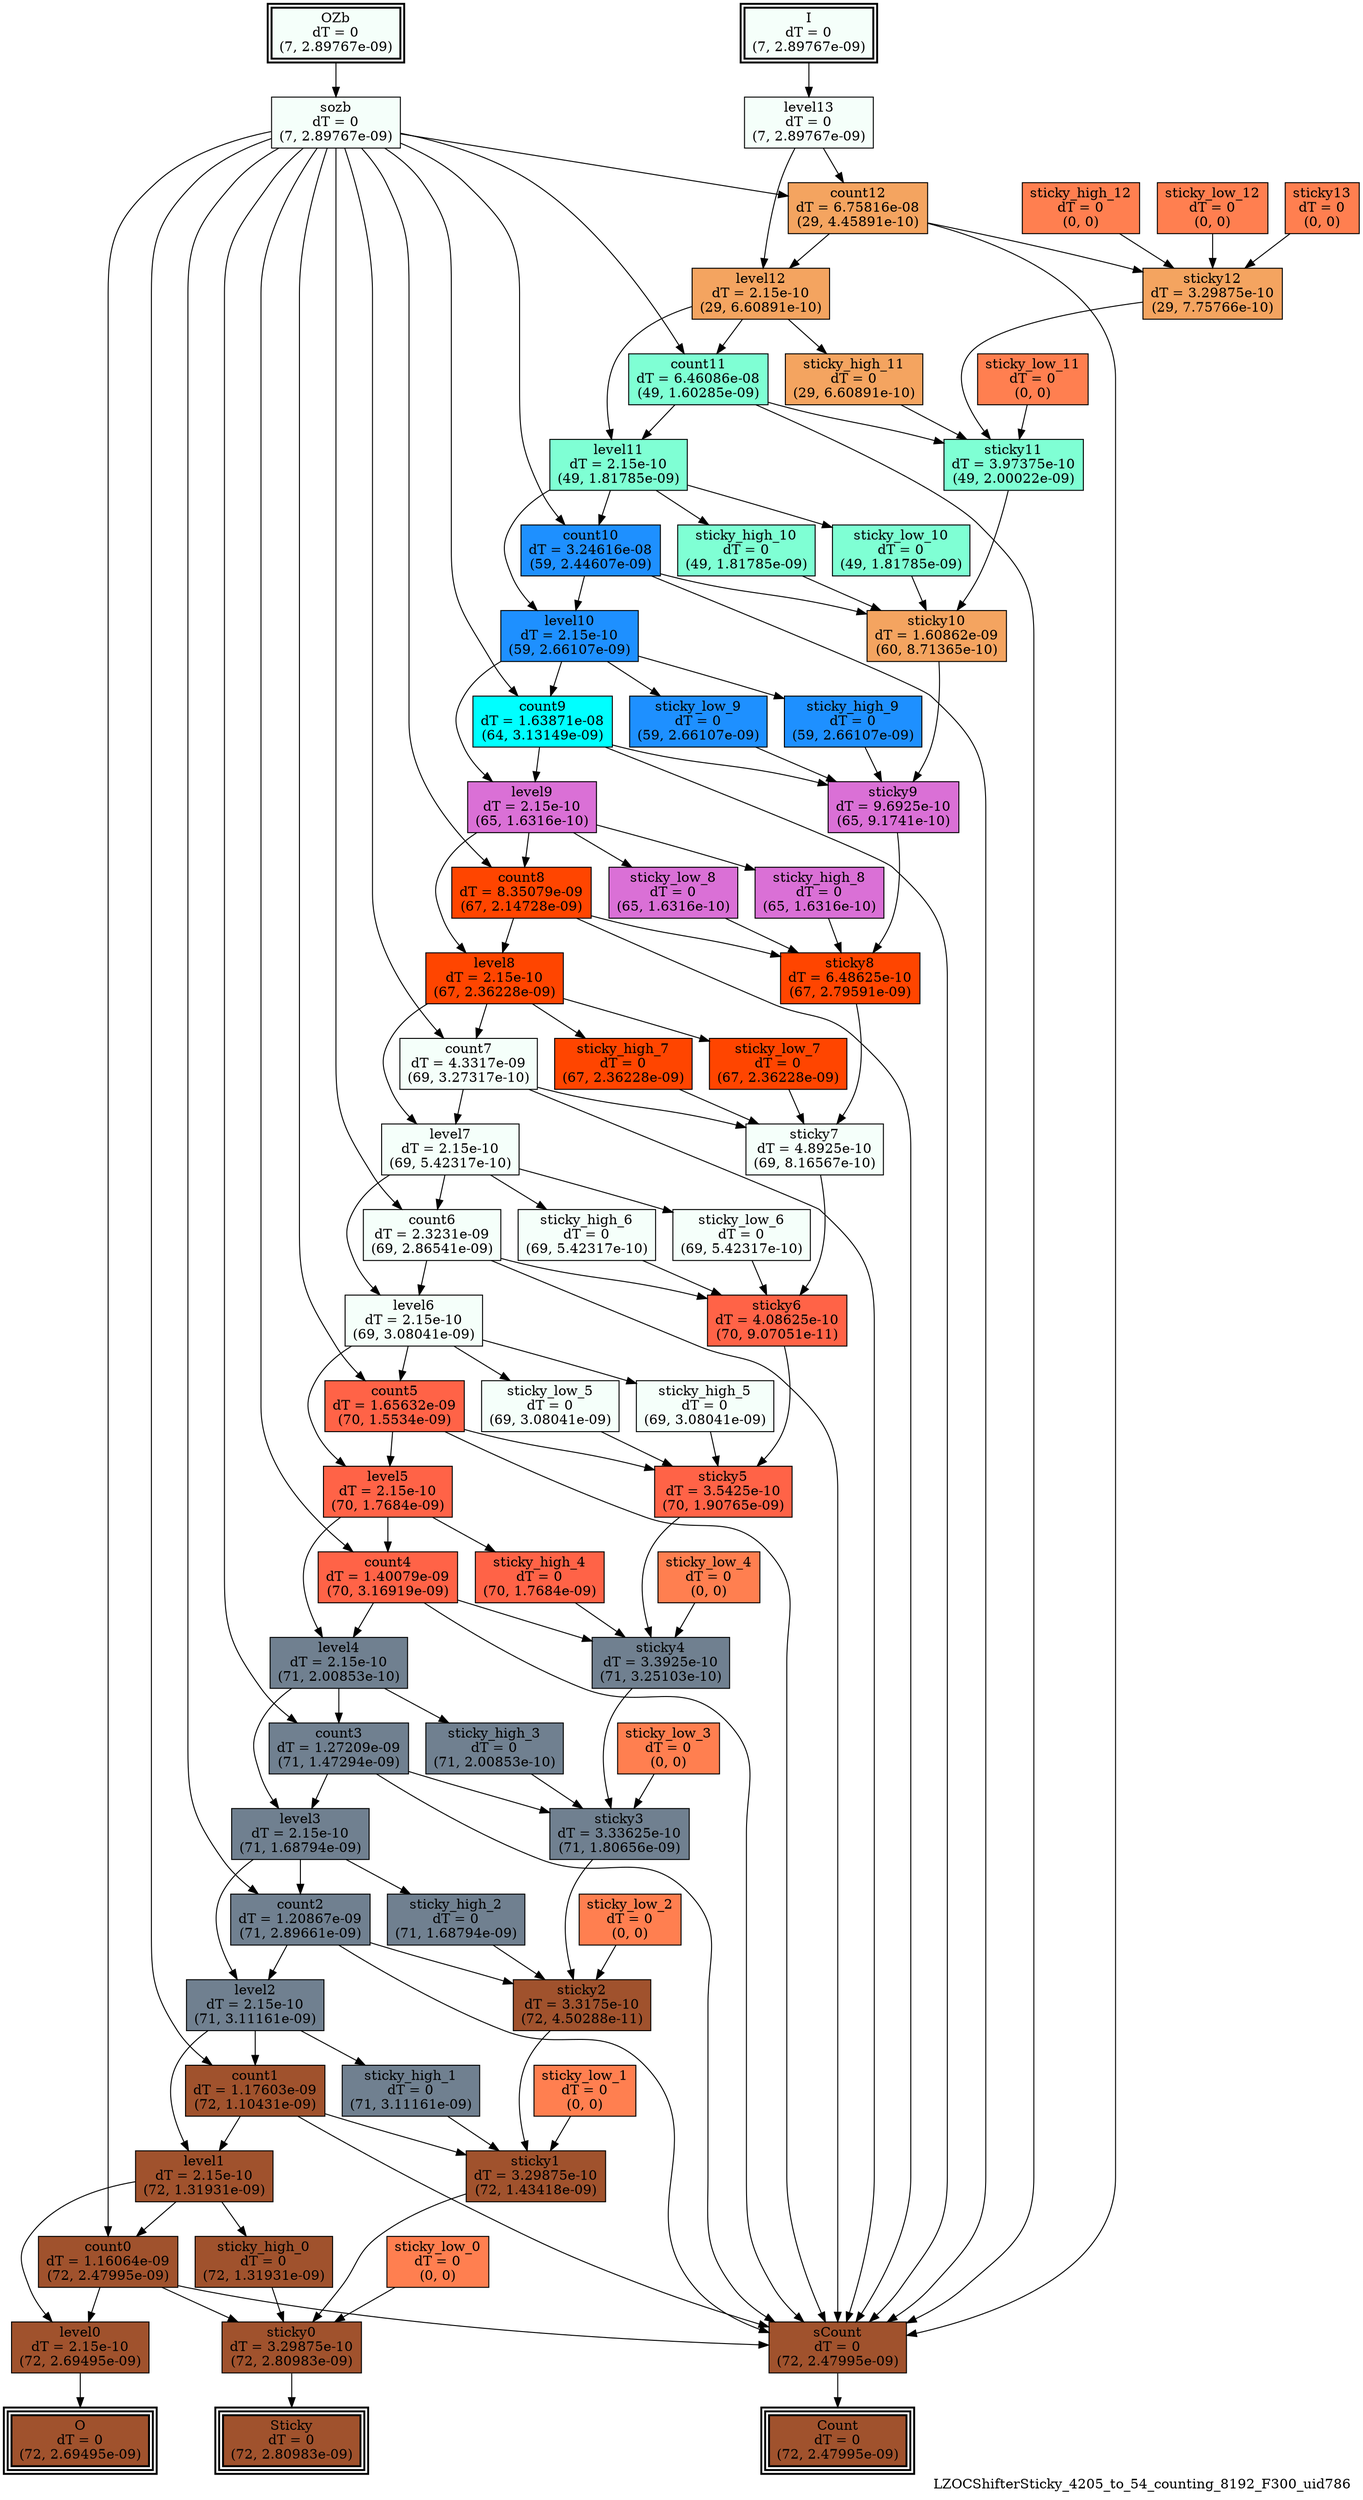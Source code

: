 digraph LZOCShifterSticky_4205_to_54_counting_8192_F300_uid786
{
	//graph drawing options
	label=LZOCShifterSticky_4205_to_54_counting_8192_F300_uid786;
	labelloc=bottom;
	labeljust=right;
	ratio=auto;
	nodesep=0.25;
	ranksep=0.5;

	//input/output signals of operator LZOCShifterSticky_4205_to_54_counting_8192_F300_uid786
	I__LZOCShifterSticky_4205_to_54_counting_8192_F300_uid786 [ label="I\ndT = 0\n(7, 2.89767e-09)", shape=box, color=black, style="bold, filled", fillcolor=mintcream, peripheries=2 ];
	OZb__LZOCShifterSticky_4205_to_54_counting_8192_F300_uid786 [ label="OZb\ndT = 0\n(7, 2.89767e-09)", shape=box, color=black, style="bold, filled", fillcolor=mintcream, peripheries=2 ];
	Count__LZOCShifterSticky_4205_to_54_counting_8192_F300_uid786 [ label="Count\ndT = 0\n(72, 2.47995e-09)", shape=box, color=black, style="bold, filled", fillcolor=sienna, peripheries=3 ];
	O__LZOCShifterSticky_4205_to_54_counting_8192_F300_uid786 [ label="O\ndT = 0\n(72, 2.69495e-09)", shape=box, color=black, style="bold, filled", fillcolor=sienna, peripheries=3 ];
	Sticky__LZOCShifterSticky_4205_to_54_counting_8192_F300_uid786 [ label="Sticky\ndT = 0\n(72, 2.80983e-09)", shape=box, color=black, style="bold, filled", fillcolor=sienna, peripheries=3 ];
	{rank=same I__LZOCShifterSticky_4205_to_54_counting_8192_F300_uid786, OZb__LZOCShifterSticky_4205_to_54_counting_8192_F300_uid786};
	{rank=same Count__LZOCShifterSticky_4205_to_54_counting_8192_F300_uid786, O__LZOCShifterSticky_4205_to_54_counting_8192_F300_uid786, Sticky__LZOCShifterSticky_4205_to_54_counting_8192_F300_uid786};
	//internal signals of operator LZOCShifterSticky_4205_to_54_counting_8192_F300_uid786
	level13__LZOCShifterSticky_4205_to_54_counting_8192_F300_uid786 [ label="level13\ndT = 0\n(7, 2.89767e-09)", shape=box, color=black, style=filled, fillcolor=mintcream, peripheries=1 ];
	sozb__LZOCShifterSticky_4205_to_54_counting_8192_F300_uid786 [ label="sozb\ndT = 0\n(7, 2.89767e-09)", shape=box, color=black, style=filled, fillcolor=mintcream, peripheries=1 ];
	sticky13__LZOCShifterSticky_4205_to_54_counting_8192_F300_uid786 [ label="sticky13\ndT = 0\n(0, 0)", shape=box, color=black, style=filled, fillcolor=coral, peripheries=1 ];
	count12__LZOCShifterSticky_4205_to_54_counting_8192_F300_uid786 [ label="count12\ndT = 6.75816e-08\n(29, 4.45891e-10)", shape=box, color=black, style=filled, fillcolor=sandybrown, peripheries=1 ];
	level12__LZOCShifterSticky_4205_to_54_counting_8192_F300_uid786 [ label="level12\ndT = 2.15e-10\n(29, 6.60891e-10)", shape=box, color=black, style=filled, fillcolor=sandybrown, peripheries=1 ];
	sticky_high_12__LZOCShifterSticky_4205_to_54_counting_8192_F300_uid786 [ label="sticky_high_12\ndT = 0\n(0, 0)", shape=box, color=black, style=filled, fillcolor=coral, peripheries=1 ];
	sticky_low_12__LZOCShifterSticky_4205_to_54_counting_8192_F300_uid786 [ label="sticky_low_12\ndT = 0\n(0, 0)", shape=box, color=black, style=filled, fillcolor=coral, peripheries=1 ];
	sticky12__LZOCShifterSticky_4205_to_54_counting_8192_F300_uid786 [ label="sticky12\ndT = 3.29875e-10\n(29, 7.75766e-10)", shape=box, color=black, style=filled, fillcolor=sandybrown, peripheries=1 ];
	count11__LZOCShifterSticky_4205_to_54_counting_8192_F300_uid786 [ label="count11\ndT = 6.46086e-08\n(49, 1.60285e-09)", shape=box, color=black, style=filled, fillcolor=aquamarine, peripheries=1 ];
	level11__LZOCShifterSticky_4205_to_54_counting_8192_F300_uid786 [ label="level11\ndT = 2.15e-10\n(49, 1.81785e-09)", shape=box, color=black, style=filled, fillcolor=aquamarine, peripheries=1 ];
	sticky_high_11__LZOCShifterSticky_4205_to_54_counting_8192_F300_uid786 [ label="sticky_high_11\ndT = 0\n(29, 6.60891e-10)", shape=box, color=black, style=filled, fillcolor=sandybrown, peripheries=1 ];
	sticky_low_11__LZOCShifterSticky_4205_to_54_counting_8192_F300_uid786 [ label="sticky_low_11\ndT = 0\n(0, 0)", shape=box, color=black, style=filled, fillcolor=coral, peripheries=1 ];
	sticky11__LZOCShifterSticky_4205_to_54_counting_8192_F300_uid786 [ label="sticky11\ndT = 3.97375e-10\n(49, 2.00022e-09)", shape=box, color=black, style=filled, fillcolor=aquamarine, peripheries=1 ];
	count10__LZOCShifterSticky_4205_to_54_counting_8192_F300_uid786 [ label="count10\ndT = 3.24616e-08\n(59, 2.44607e-09)", shape=box, color=black, style=filled, fillcolor=dodgerblue, peripheries=1 ];
	level10__LZOCShifterSticky_4205_to_54_counting_8192_F300_uid786 [ label="level10\ndT = 2.15e-10\n(59, 2.66107e-09)", shape=box, color=black, style=filled, fillcolor=dodgerblue, peripheries=1 ];
	sticky_high_10__LZOCShifterSticky_4205_to_54_counting_8192_F300_uid786 [ label="sticky_high_10\ndT = 0\n(49, 1.81785e-09)", shape=box, color=black, style=filled, fillcolor=aquamarine, peripheries=1 ];
	sticky_low_10__LZOCShifterSticky_4205_to_54_counting_8192_F300_uid786 [ label="sticky_low_10\ndT = 0\n(49, 1.81785e-09)", shape=box, color=black, style=filled, fillcolor=aquamarine, peripheries=1 ];
	sticky10__LZOCShifterSticky_4205_to_54_counting_8192_F300_uid786 [ label="sticky10\ndT = 1.60862e-09\n(60, 8.71365e-10)", shape=box, color=black, style=filled, fillcolor=sandybrown, peripheries=1 ];
	count9__LZOCShifterSticky_4205_to_54_counting_8192_F300_uid786 [ label="count9\ndT = 1.63871e-08\n(64, 3.13149e-09)", shape=box, color=black, style=filled, fillcolor=cyan, peripheries=1 ];
	level9__LZOCShifterSticky_4205_to_54_counting_8192_F300_uid786 [ label="level9\ndT = 2.15e-10\n(65, 1.6316e-10)", shape=box, color=black, style=filled, fillcolor=orchid, peripheries=1 ];
	sticky_high_9__LZOCShifterSticky_4205_to_54_counting_8192_F300_uid786 [ label="sticky_high_9\ndT = 0\n(59, 2.66107e-09)", shape=box, color=black, style=filled, fillcolor=dodgerblue, peripheries=1 ];
	sticky_low_9__LZOCShifterSticky_4205_to_54_counting_8192_F300_uid786 [ label="sticky_low_9\ndT = 0\n(59, 2.66107e-09)", shape=box, color=black, style=filled, fillcolor=dodgerblue, peripheries=1 ];
	sticky9__LZOCShifterSticky_4205_to_54_counting_8192_F300_uid786 [ label="sticky9\ndT = 9.6925e-10\n(65, 9.1741e-10)", shape=box, color=black, style=filled, fillcolor=orchid, peripheries=1 ];
	count8__LZOCShifterSticky_4205_to_54_counting_8192_F300_uid786 [ label="count8\ndT = 8.35079e-09\n(67, 2.14728e-09)", shape=box, color=black, style=filled, fillcolor=orangered, peripheries=1 ];
	level8__LZOCShifterSticky_4205_to_54_counting_8192_F300_uid786 [ label="level8\ndT = 2.15e-10\n(67, 2.36228e-09)", shape=box, color=black, style=filled, fillcolor=orangered, peripheries=1 ];
	sticky_high_8__LZOCShifterSticky_4205_to_54_counting_8192_F300_uid786 [ label="sticky_high_8\ndT = 0\n(65, 1.6316e-10)", shape=box, color=black, style=filled, fillcolor=orchid, peripheries=1 ];
	sticky_low_8__LZOCShifterSticky_4205_to_54_counting_8192_F300_uid786 [ label="sticky_low_8\ndT = 0\n(65, 1.6316e-10)", shape=box, color=black, style=filled, fillcolor=orchid, peripheries=1 ];
	sticky8__LZOCShifterSticky_4205_to_54_counting_8192_F300_uid786 [ label="sticky8\ndT = 6.48625e-10\n(67, 2.79591e-09)", shape=box, color=black, style=filled, fillcolor=orangered, peripheries=1 ];
	count7__LZOCShifterSticky_4205_to_54_counting_8192_F300_uid786 [ label="count7\ndT = 4.3317e-09\n(69, 3.27317e-10)", shape=box, color=black, style=filled, fillcolor=mintcream, peripheries=1 ];
	level7__LZOCShifterSticky_4205_to_54_counting_8192_F300_uid786 [ label="level7\ndT = 2.15e-10\n(69, 5.42317e-10)", shape=box, color=black, style=filled, fillcolor=mintcream, peripheries=1 ];
	sticky_high_7__LZOCShifterSticky_4205_to_54_counting_8192_F300_uid786 [ label="sticky_high_7\ndT = 0\n(67, 2.36228e-09)", shape=box, color=black, style=filled, fillcolor=orangered, peripheries=1 ];
	sticky_low_7__LZOCShifterSticky_4205_to_54_counting_8192_F300_uid786 [ label="sticky_low_7\ndT = 0\n(67, 2.36228e-09)", shape=box, color=black, style=filled, fillcolor=orangered, peripheries=1 ];
	sticky7__LZOCShifterSticky_4205_to_54_counting_8192_F300_uid786 [ label="sticky7\ndT = 4.8925e-10\n(69, 8.16567e-10)", shape=box, color=black, style=filled, fillcolor=mintcream, peripheries=1 ];
	count6__LZOCShifterSticky_4205_to_54_counting_8192_F300_uid786 [ label="count6\ndT = 2.3231e-09\n(69, 2.86541e-09)", shape=box, color=black, style=filled, fillcolor=mintcream, peripheries=1 ];
	level6__LZOCShifterSticky_4205_to_54_counting_8192_F300_uid786 [ label="level6\ndT = 2.15e-10\n(69, 3.08041e-09)", shape=box, color=black, style=filled, fillcolor=mintcream, peripheries=1 ];
	sticky_high_6__LZOCShifterSticky_4205_to_54_counting_8192_F300_uid786 [ label="sticky_high_6\ndT = 0\n(69, 5.42317e-10)", shape=box, color=black, style=filled, fillcolor=mintcream, peripheries=1 ];
	sticky_low_6__LZOCShifterSticky_4205_to_54_counting_8192_F300_uid786 [ label="sticky_low_6\ndT = 0\n(69, 5.42317e-10)", shape=box, color=black, style=filled, fillcolor=mintcream, peripheries=1 ];
	sticky6__LZOCShifterSticky_4205_to_54_counting_8192_F300_uid786 [ label="sticky6\ndT = 4.08625e-10\n(70, 9.07051e-11)", shape=box, color=black, style=filled, fillcolor=tomato, peripheries=1 ];
	count5__LZOCShifterSticky_4205_to_54_counting_8192_F300_uid786 [ label="count5\ndT = 1.65632e-09\n(70, 1.5534e-09)", shape=box, color=black, style=filled, fillcolor=tomato, peripheries=1 ];
	level5__LZOCShifterSticky_4205_to_54_counting_8192_F300_uid786 [ label="level5\ndT = 2.15e-10\n(70, 1.7684e-09)", shape=box, color=black, style=filled, fillcolor=tomato, peripheries=1 ];
	sticky_high_5__LZOCShifterSticky_4205_to_54_counting_8192_F300_uid786 [ label="sticky_high_5\ndT = 0\n(69, 3.08041e-09)", shape=box, color=black, style=filled, fillcolor=mintcream, peripheries=1 ];
	sticky_low_5__LZOCShifterSticky_4205_to_54_counting_8192_F300_uid786 [ label="sticky_low_5\ndT = 0\n(69, 3.08041e-09)", shape=box, color=black, style=filled, fillcolor=mintcream, peripheries=1 ];
	sticky5__LZOCShifterSticky_4205_to_54_counting_8192_F300_uid786 [ label="sticky5\ndT = 3.5425e-10\n(70, 1.90765e-09)", shape=box, color=black, style=filled, fillcolor=tomato, peripheries=1 ];
	count4__LZOCShifterSticky_4205_to_54_counting_8192_F300_uid786 [ label="count4\ndT = 1.40079e-09\n(70, 3.16919e-09)", shape=box, color=black, style=filled, fillcolor=tomato, peripheries=1 ];
	level4__LZOCShifterSticky_4205_to_54_counting_8192_F300_uid786 [ label="level4\ndT = 2.15e-10\n(71, 2.00853e-10)", shape=box, color=black, style=filled, fillcolor=slategray, peripheries=1 ];
	sticky_high_4__LZOCShifterSticky_4205_to_54_counting_8192_F300_uid786 [ label="sticky_high_4\ndT = 0\n(70, 1.7684e-09)", shape=box, color=black, style=filled, fillcolor=tomato, peripheries=1 ];
	sticky_low_4__LZOCShifterSticky_4205_to_54_counting_8192_F300_uid786 [ label="sticky_low_4\ndT = 0\n(0, 0)", shape=box, color=black, style=filled, fillcolor=coral, peripheries=1 ];
	sticky4__LZOCShifterSticky_4205_to_54_counting_8192_F300_uid786 [ label="sticky4\ndT = 3.3925e-10\n(71, 3.25103e-10)", shape=box, color=black, style=filled, fillcolor=slategray, peripheries=1 ];
	count3__LZOCShifterSticky_4205_to_54_counting_8192_F300_uid786 [ label="count3\ndT = 1.27209e-09\n(71, 1.47294e-09)", shape=box, color=black, style=filled, fillcolor=slategray, peripheries=1 ];
	level3__LZOCShifterSticky_4205_to_54_counting_8192_F300_uid786 [ label="level3\ndT = 2.15e-10\n(71, 1.68794e-09)", shape=box, color=black, style=filled, fillcolor=slategray, peripheries=1 ];
	sticky_high_3__LZOCShifterSticky_4205_to_54_counting_8192_F300_uid786 [ label="sticky_high_3\ndT = 0\n(71, 2.00853e-10)", shape=box, color=black, style=filled, fillcolor=slategray, peripheries=1 ];
	sticky_low_3__LZOCShifterSticky_4205_to_54_counting_8192_F300_uid786 [ label="sticky_low_3\ndT = 0\n(0, 0)", shape=box, color=black, style=filled, fillcolor=coral, peripheries=1 ];
	sticky3__LZOCShifterSticky_4205_to_54_counting_8192_F300_uid786 [ label="sticky3\ndT = 3.33625e-10\n(71, 1.80656e-09)", shape=box, color=black, style=filled, fillcolor=slategray, peripheries=1 ];
	count2__LZOCShifterSticky_4205_to_54_counting_8192_F300_uid786 [ label="count2\ndT = 1.20867e-09\n(71, 2.89661e-09)", shape=box, color=black, style=filled, fillcolor=slategray, peripheries=1 ];
	level2__LZOCShifterSticky_4205_to_54_counting_8192_F300_uid786 [ label="level2\ndT = 2.15e-10\n(71, 3.11161e-09)", shape=box, color=black, style=filled, fillcolor=slategray, peripheries=1 ];
	sticky_high_2__LZOCShifterSticky_4205_to_54_counting_8192_F300_uid786 [ label="sticky_high_2\ndT = 0\n(71, 1.68794e-09)", shape=box, color=black, style=filled, fillcolor=slategray, peripheries=1 ];
	sticky_low_2__LZOCShifterSticky_4205_to_54_counting_8192_F300_uid786 [ label="sticky_low_2\ndT = 0\n(0, 0)", shape=box, color=black, style=filled, fillcolor=coral, peripheries=1 ];
	sticky2__LZOCShifterSticky_4205_to_54_counting_8192_F300_uid786 [ label="sticky2\ndT = 3.3175e-10\n(72, 4.50288e-11)", shape=box, color=black, style=filled, fillcolor=sienna, peripheries=1 ];
	count1__LZOCShifterSticky_4205_to_54_counting_8192_F300_uid786 [ label="count1\ndT = 1.17603e-09\n(72, 1.10431e-09)", shape=box, color=black, style=filled, fillcolor=sienna, peripheries=1 ];
	level1__LZOCShifterSticky_4205_to_54_counting_8192_F300_uid786 [ label="level1\ndT = 2.15e-10\n(72, 1.31931e-09)", shape=box, color=black, style=filled, fillcolor=sienna, peripheries=1 ];
	sticky_high_1__LZOCShifterSticky_4205_to_54_counting_8192_F300_uid786 [ label="sticky_high_1\ndT = 0\n(71, 3.11161e-09)", shape=box, color=black, style=filled, fillcolor=slategray, peripheries=1 ];
	sticky_low_1__LZOCShifterSticky_4205_to_54_counting_8192_F300_uid786 [ label="sticky_low_1\ndT = 0\n(0, 0)", shape=box, color=black, style=filled, fillcolor=coral, peripheries=1 ];
	sticky1__LZOCShifterSticky_4205_to_54_counting_8192_F300_uid786 [ label="sticky1\ndT = 3.29875e-10\n(72, 1.43418e-09)", shape=box, color=black, style=filled, fillcolor=sienna, peripheries=1 ];
	count0__LZOCShifterSticky_4205_to_54_counting_8192_F300_uid786 [ label="count0\ndT = 1.16064e-09\n(72, 2.47995e-09)", shape=box, color=black, style=filled, fillcolor=sienna, peripheries=1 ];
	level0__LZOCShifterSticky_4205_to_54_counting_8192_F300_uid786 [ label="level0\ndT = 2.15e-10\n(72, 2.69495e-09)", shape=box, color=black, style=filled, fillcolor=sienna, peripheries=1 ];
	sticky_high_0__LZOCShifterSticky_4205_to_54_counting_8192_F300_uid786 [ label="sticky_high_0\ndT = 0\n(72, 1.31931e-09)", shape=box, color=black, style=filled, fillcolor=sienna, peripheries=1 ];
	sticky_low_0__LZOCShifterSticky_4205_to_54_counting_8192_F300_uid786 [ label="sticky_low_0\ndT = 0\n(0, 0)", shape=box, color=black, style=filled, fillcolor=coral, peripheries=1 ];
	sticky0__LZOCShifterSticky_4205_to_54_counting_8192_F300_uid786 [ label="sticky0\ndT = 3.29875e-10\n(72, 2.80983e-09)", shape=box, color=black, style=filled, fillcolor=sienna, peripheries=1 ];
	sCount__LZOCShifterSticky_4205_to_54_counting_8192_F300_uid786 [ label="sCount\ndT = 0\n(72, 2.47995e-09)", shape=box, color=black, style=filled, fillcolor=sienna, peripheries=1 ];

	//subcomponents of operator LZOCShifterSticky_4205_to_54_counting_8192_F300_uid786

	//input and internal signal connections of operator LZOCShifterSticky_4205_to_54_counting_8192_F300_uid786
	I__LZOCShifterSticky_4205_to_54_counting_8192_F300_uid786 -> level13__LZOCShifterSticky_4205_to_54_counting_8192_F300_uid786 [ arrowhead=normal, arrowsize=1.0, arrowtail=normal, color=black, dir=forward  ];
	OZb__LZOCShifterSticky_4205_to_54_counting_8192_F300_uid786 -> sozb__LZOCShifterSticky_4205_to_54_counting_8192_F300_uid786 [ arrowhead=normal, arrowsize=1.0, arrowtail=normal, color=black, dir=forward  ];
	level13__LZOCShifterSticky_4205_to_54_counting_8192_F300_uid786 -> count12__LZOCShifterSticky_4205_to_54_counting_8192_F300_uid786 [ arrowhead=normal, arrowsize=1.0, arrowtail=normal, color=black, dir=forward  ];
	level13__LZOCShifterSticky_4205_to_54_counting_8192_F300_uid786 -> level12__LZOCShifterSticky_4205_to_54_counting_8192_F300_uid786 [ arrowhead=normal, arrowsize=1.0, arrowtail=normal, color=black, dir=forward  ];
	sozb__LZOCShifterSticky_4205_to_54_counting_8192_F300_uid786 -> count12__LZOCShifterSticky_4205_to_54_counting_8192_F300_uid786 [ arrowhead=normal, arrowsize=1.0, arrowtail=normal, color=black, dir=forward  ];
	sozb__LZOCShifterSticky_4205_to_54_counting_8192_F300_uid786 -> count11__LZOCShifterSticky_4205_to_54_counting_8192_F300_uid786 [ arrowhead=normal, arrowsize=1.0, arrowtail=normal, color=black, dir=forward  ];
	sozb__LZOCShifterSticky_4205_to_54_counting_8192_F300_uid786 -> count10__LZOCShifterSticky_4205_to_54_counting_8192_F300_uid786 [ arrowhead=normal, arrowsize=1.0, arrowtail=normal, color=black, dir=forward  ];
	sozb__LZOCShifterSticky_4205_to_54_counting_8192_F300_uid786 -> count9__LZOCShifterSticky_4205_to_54_counting_8192_F300_uid786 [ arrowhead=normal, arrowsize=1.0, arrowtail=normal, color=black, dir=forward  ];
	sozb__LZOCShifterSticky_4205_to_54_counting_8192_F300_uid786 -> count8__LZOCShifterSticky_4205_to_54_counting_8192_F300_uid786 [ arrowhead=normal, arrowsize=1.0, arrowtail=normal, color=black, dir=forward  ];
	sozb__LZOCShifterSticky_4205_to_54_counting_8192_F300_uid786 -> count7__LZOCShifterSticky_4205_to_54_counting_8192_F300_uid786 [ arrowhead=normal, arrowsize=1.0, arrowtail=normal, color=black, dir=forward  ];
	sozb__LZOCShifterSticky_4205_to_54_counting_8192_F300_uid786 -> count6__LZOCShifterSticky_4205_to_54_counting_8192_F300_uid786 [ arrowhead=normal, arrowsize=1.0, arrowtail=normal, color=black, dir=forward  ];
	sozb__LZOCShifterSticky_4205_to_54_counting_8192_F300_uid786 -> count5__LZOCShifterSticky_4205_to_54_counting_8192_F300_uid786 [ arrowhead=normal, arrowsize=1.0, arrowtail=normal, color=black, dir=forward  ];
	sozb__LZOCShifterSticky_4205_to_54_counting_8192_F300_uid786 -> count4__LZOCShifterSticky_4205_to_54_counting_8192_F300_uid786 [ arrowhead=normal, arrowsize=1.0, arrowtail=normal, color=black, dir=forward  ];
	sozb__LZOCShifterSticky_4205_to_54_counting_8192_F300_uid786 -> count3__LZOCShifterSticky_4205_to_54_counting_8192_F300_uid786 [ arrowhead=normal, arrowsize=1.0, arrowtail=normal, color=black, dir=forward  ];
	sozb__LZOCShifterSticky_4205_to_54_counting_8192_F300_uid786 -> count2__LZOCShifterSticky_4205_to_54_counting_8192_F300_uid786 [ arrowhead=normal, arrowsize=1.0, arrowtail=normal, color=black, dir=forward  ];
	sozb__LZOCShifterSticky_4205_to_54_counting_8192_F300_uid786 -> count1__LZOCShifterSticky_4205_to_54_counting_8192_F300_uid786 [ arrowhead=normal, arrowsize=1.0, arrowtail=normal, color=black, dir=forward  ];
	sozb__LZOCShifterSticky_4205_to_54_counting_8192_F300_uid786 -> count0__LZOCShifterSticky_4205_to_54_counting_8192_F300_uid786 [ arrowhead=normal, arrowsize=1.0, arrowtail=normal, color=black, dir=forward  ];
	sticky13__LZOCShifterSticky_4205_to_54_counting_8192_F300_uid786 -> sticky12__LZOCShifterSticky_4205_to_54_counting_8192_F300_uid786 [ arrowhead=normal, arrowsize=1.0, arrowtail=normal, color=black, dir=forward  ];
	count12__LZOCShifterSticky_4205_to_54_counting_8192_F300_uid786 -> level12__LZOCShifterSticky_4205_to_54_counting_8192_F300_uid786 [ arrowhead=normal, arrowsize=1.0, arrowtail=normal, color=black, dir=forward  ];
	count12__LZOCShifterSticky_4205_to_54_counting_8192_F300_uid786 -> sticky12__LZOCShifterSticky_4205_to_54_counting_8192_F300_uid786 [ arrowhead=normal, arrowsize=1.0, arrowtail=normal, color=black, dir=forward  ];
	count12__LZOCShifterSticky_4205_to_54_counting_8192_F300_uid786 -> sCount__LZOCShifterSticky_4205_to_54_counting_8192_F300_uid786 [ arrowhead=normal, arrowsize=1.0, arrowtail=normal, color=black, dir=forward  ];
	level12__LZOCShifterSticky_4205_to_54_counting_8192_F300_uid786 -> count11__LZOCShifterSticky_4205_to_54_counting_8192_F300_uid786 [ arrowhead=normal, arrowsize=1.0, arrowtail=normal, color=black, dir=forward  ];
	level12__LZOCShifterSticky_4205_to_54_counting_8192_F300_uid786 -> level11__LZOCShifterSticky_4205_to_54_counting_8192_F300_uid786 [ arrowhead=normal, arrowsize=1.0, arrowtail=normal, color=black, dir=forward  ];
	level12__LZOCShifterSticky_4205_to_54_counting_8192_F300_uid786 -> sticky_high_11__LZOCShifterSticky_4205_to_54_counting_8192_F300_uid786 [ arrowhead=normal, arrowsize=1.0, arrowtail=normal, color=black, dir=forward  ];
	sticky_high_12__LZOCShifterSticky_4205_to_54_counting_8192_F300_uid786 -> sticky12__LZOCShifterSticky_4205_to_54_counting_8192_F300_uid786 [ arrowhead=normal, arrowsize=1.0, arrowtail=normal, color=black, dir=forward  ];
	sticky_low_12__LZOCShifterSticky_4205_to_54_counting_8192_F300_uid786 -> sticky12__LZOCShifterSticky_4205_to_54_counting_8192_F300_uid786 [ arrowhead=normal, arrowsize=1.0, arrowtail=normal, color=black, dir=forward  ];
	sticky12__LZOCShifterSticky_4205_to_54_counting_8192_F300_uid786 -> sticky11__LZOCShifterSticky_4205_to_54_counting_8192_F300_uid786 [ arrowhead=normal, arrowsize=1.0, arrowtail=normal, color=black, dir=forward  ];
	count11__LZOCShifterSticky_4205_to_54_counting_8192_F300_uid786 -> level11__LZOCShifterSticky_4205_to_54_counting_8192_F300_uid786 [ arrowhead=normal, arrowsize=1.0, arrowtail=normal, color=black, dir=forward  ];
	count11__LZOCShifterSticky_4205_to_54_counting_8192_F300_uid786 -> sticky11__LZOCShifterSticky_4205_to_54_counting_8192_F300_uid786 [ arrowhead=normal, arrowsize=1.0, arrowtail=normal, color=black, dir=forward  ];
	count11__LZOCShifterSticky_4205_to_54_counting_8192_F300_uid786 -> sCount__LZOCShifterSticky_4205_to_54_counting_8192_F300_uid786 [ arrowhead=normal, arrowsize=1.0, arrowtail=normal, color=black, dir=forward  ];
	level11__LZOCShifterSticky_4205_to_54_counting_8192_F300_uid786 -> count10__LZOCShifterSticky_4205_to_54_counting_8192_F300_uid786 [ arrowhead=normal, arrowsize=1.0, arrowtail=normal, color=black, dir=forward  ];
	level11__LZOCShifterSticky_4205_to_54_counting_8192_F300_uid786 -> level10__LZOCShifterSticky_4205_to_54_counting_8192_F300_uid786 [ arrowhead=normal, arrowsize=1.0, arrowtail=normal, color=black, dir=forward  ];
	level11__LZOCShifterSticky_4205_to_54_counting_8192_F300_uid786 -> sticky_high_10__LZOCShifterSticky_4205_to_54_counting_8192_F300_uid786 [ arrowhead=normal, arrowsize=1.0, arrowtail=normal, color=black, dir=forward  ];
	level11__LZOCShifterSticky_4205_to_54_counting_8192_F300_uid786 -> sticky_low_10__LZOCShifterSticky_4205_to_54_counting_8192_F300_uid786 [ arrowhead=normal, arrowsize=1.0, arrowtail=normal, color=black, dir=forward  ];
	sticky_high_11__LZOCShifterSticky_4205_to_54_counting_8192_F300_uid786 -> sticky11__LZOCShifterSticky_4205_to_54_counting_8192_F300_uid786 [ arrowhead=normal, arrowsize=1.0, arrowtail=normal, color=black, dir=forward  ];
	sticky_low_11__LZOCShifterSticky_4205_to_54_counting_8192_F300_uid786 -> sticky11__LZOCShifterSticky_4205_to_54_counting_8192_F300_uid786 [ arrowhead=normal, arrowsize=1.0, arrowtail=normal, color=black, dir=forward  ];
	sticky11__LZOCShifterSticky_4205_to_54_counting_8192_F300_uid786 -> sticky10__LZOCShifterSticky_4205_to_54_counting_8192_F300_uid786 [ arrowhead=normal, arrowsize=1.0, arrowtail=normal, color=black, dir=forward  ];
	count10__LZOCShifterSticky_4205_to_54_counting_8192_F300_uid786 -> level10__LZOCShifterSticky_4205_to_54_counting_8192_F300_uid786 [ arrowhead=normal, arrowsize=1.0, arrowtail=normal, color=black, dir=forward  ];
	count10__LZOCShifterSticky_4205_to_54_counting_8192_F300_uid786 -> sticky10__LZOCShifterSticky_4205_to_54_counting_8192_F300_uid786 [ arrowhead=normal, arrowsize=1.0, arrowtail=normal, color=black, dir=forward  ];
	count10__LZOCShifterSticky_4205_to_54_counting_8192_F300_uid786 -> sCount__LZOCShifterSticky_4205_to_54_counting_8192_F300_uid786 [ arrowhead=normal, arrowsize=1.0, arrowtail=normal, color=black, dir=forward  ];
	level10__LZOCShifterSticky_4205_to_54_counting_8192_F300_uid786 -> count9__LZOCShifterSticky_4205_to_54_counting_8192_F300_uid786 [ arrowhead=normal, arrowsize=1.0, arrowtail=normal, color=black, dir=forward  ];
	level10__LZOCShifterSticky_4205_to_54_counting_8192_F300_uid786 -> level9__LZOCShifterSticky_4205_to_54_counting_8192_F300_uid786 [ arrowhead=normal, arrowsize=1.0, arrowtail=normal, color=black, dir=forward  ];
	level10__LZOCShifterSticky_4205_to_54_counting_8192_F300_uid786 -> sticky_high_9__LZOCShifterSticky_4205_to_54_counting_8192_F300_uid786 [ arrowhead=normal, arrowsize=1.0, arrowtail=normal, color=black, dir=forward  ];
	level10__LZOCShifterSticky_4205_to_54_counting_8192_F300_uid786 -> sticky_low_9__LZOCShifterSticky_4205_to_54_counting_8192_F300_uid786 [ arrowhead=normal, arrowsize=1.0, arrowtail=normal, color=black, dir=forward  ];
	sticky_high_10__LZOCShifterSticky_4205_to_54_counting_8192_F300_uid786 -> sticky10__LZOCShifterSticky_4205_to_54_counting_8192_F300_uid786 [ arrowhead=normal, arrowsize=1.0, arrowtail=normal, color=black, dir=forward  ];
	sticky_low_10__LZOCShifterSticky_4205_to_54_counting_8192_F300_uid786 -> sticky10__LZOCShifterSticky_4205_to_54_counting_8192_F300_uid786 [ arrowhead=normal, arrowsize=1.0, arrowtail=normal, color=black, dir=forward  ];
	sticky10__LZOCShifterSticky_4205_to_54_counting_8192_F300_uid786 -> sticky9__LZOCShifterSticky_4205_to_54_counting_8192_F300_uid786 [ arrowhead=normal, arrowsize=1.0, arrowtail=normal, color=black, dir=forward  ];
	count9__LZOCShifterSticky_4205_to_54_counting_8192_F300_uid786 -> level9__LZOCShifterSticky_4205_to_54_counting_8192_F300_uid786 [ arrowhead=normal, arrowsize=1.0, arrowtail=normal, color=black, dir=forward  ];
	count9__LZOCShifterSticky_4205_to_54_counting_8192_F300_uid786 -> sticky9__LZOCShifterSticky_4205_to_54_counting_8192_F300_uid786 [ arrowhead=normal, arrowsize=1.0, arrowtail=normal, color=black, dir=forward  ];
	count9__LZOCShifterSticky_4205_to_54_counting_8192_F300_uid786 -> sCount__LZOCShifterSticky_4205_to_54_counting_8192_F300_uid786 [ arrowhead=normal, arrowsize=1.0, arrowtail=normal, color=black, dir=forward  ];
	level9__LZOCShifterSticky_4205_to_54_counting_8192_F300_uid786 -> count8__LZOCShifterSticky_4205_to_54_counting_8192_F300_uid786 [ arrowhead=normal, arrowsize=1.0, arrowtail=normal, color=black, dir=forward  ];
	level9__LZOCShifterSticky_4205_to_54_counting_8192_F300_uid786 -> level8__LZOCShifterSticky_4205_to_54_counting_8192_F300_uid786 [ arrowhead=normal, arrowsize=1.0, arrowtail=normal, color=black, dir=forward  ];
	level9__LZOCShifterSticky_4205_to_54_counting_8192_F300_uid786 -> sticky_high_8__LZOCShifterSticky_4205_to_54_counting_8192_F300_uid786 [ arrowhead=normal, arrowsize=1.0, arrowtail=normal, color=black, dir=forward  ];
	level9__LZOCShifterSticky_4205_to_54_counting_8192_F300_uid786 -> sticky_low_8__LZOCShifterSticky_4205_to_54_counting_8192_F300_uid786 [ arrowhead=normal, arrowsize=1.0, arrowtail=normal, color=black, dir=forward  ];
	sticky_high_9__LZOCShifterSticky_4205_to_54_counting_8192_F300_uid786 -> sticky9__LZOCShifterSticky_4205_to_54_counting_8192_F300_uid786 [ arrowhead=normal, arrowsize=1.0, arrowtail=normal, color=black, dir=forward  ];
	sticky_low_9__LZOCShifterSticky_4205_to_54_counting_8192_F300_uid786 -> sticky9__LZOCShifterSticky_4205_to_54_counting_8192_F300_uid786 [ arrowhead=normal, arrowsize=1.0, arrowtail=normal, color=black, dir=forward  ];
	sticky9__LZOCShifterSticky_4205_to_54_counting_8192_F300_uid786 -> sticky8__LZOCShifterSticky_4205_to_54_counting_8192_F300_uid786 [ arrowhead=normal, arrowsize=1.0, arrowtail=normal, color=black, dir=forward  ];
	count8__LZOCShifterSticky_4205_to_54_counting_8192_F300_uid786 -> level8__LZOCShifterSticky_4205_to_54_counting_8192_F300_uid786 [ arrowhead=normal, arrowsize=1.0, arrowtail=normal, color=black, dir=forward  ];
	count8__LZOCShifterSticky_4205_to_54_counting_8192_F300_uid786 -> sticky8__LZOCShifterSticky_4205_to_54_counting_8192_F300_uid786 [ arrowhead=normal, arrowsize=1.0, arrowtail=normal, color=black, dir=forward  ];
	count8__LZOCShifterSticky_4205_to_54_counting_8192_F300_uid786 -> sCount__LZOCShifterSticky_4205_to_54_counting_8192_F300_uid786 [ arrowhead=normal, arrowsize=1.0, arrowtail=normal, color=black, dir=forward  ];
	level8__LZOCShifterSticky_4205_to_54_counting_8192_F300_uid786 -> count7__LZOCShifterSticky_4205_to_54_counting_8192_F300_uid786 [ arrowhead=normal, arrowsize=1.0, arrowtail=normal, color=black, dir=forward  ];
	level8__LZOCShifterSticky_4205_to_54_counting_8192_F300_uid786 -> level7__LZOCShifterSticky_4205_to_54_counting_8192_F300_uid786 [ arrowhead=normal, arrowsize=1.0, arrowtail=normal, color=black, dir=forward  ];
	level8__LZOCShifterSticky_4205_to_54_counting_8192_F300_uid786 -> sticky_high_7__LZOCShifterSticky_4205_to_54_counting_8192_F300_uid786 [ arrowhead=normal, arrowsize=1.0, arrowtail=normal, color=black, dir=forward  ];
	level8__LZOCShifterSticky_4205_to_54_counting_8192_F300_uid786 -> sticky_low_7__LZOCShifterSticky_4205_to_54_counting_8192_F300_uid786 [ arrowhead=normal, arrowsize=1.0, arrowtail=normal, color=black, dir=forward  ];
	sticky_high_8__LZOCShifterSticky_4205_to_54_counting_8192_F300_uid786 -> sticky8__LZOCShifterSticky_4205_to_54_counting_8192_F300_uid786 [ arrowhead=normal, arrowsize=1.0, arrowtail=normal, color=black, dir=forward  ];
	sticky_low_8__LZOCShifterSticky_4205_to_54_counting_8192_F300_uid786 -> sticky8__LZOCShifterSticky_4205_to_54_counting_8192_F300_uid786 [ arrowhead=normal, arrowsize=1.0, arrowtail=normal, color=black, dir=forward  ];
	sticky8__LZOCShifterSticky_4205_to_54_counting_8192_F300_uid786 -> sticky7__LZOCShifterSticky_4205_to_54_counting_8192_F300_uid786 [ arrowhead=normal, arrowsize=1.0, arrowtail=normal, color=black, dir=forward  ];
	count7__LZOCShifterSticky_4205_to_54_counting_8192_F300_uid786 -> level7__LZOCShifterSticky_4205_to_54_counting_8192_F300_uid786 [ arrowhead=normal, arrowsize=1.0, arrowtail=normal, color=black, dir=forward  ];
	count7__LZOCShifterSticky_4205_to_54_counting_8192_F300_uid786 -> sticky7__LZOCShifterSticky_4205_to_54_counting_8192_F300_uid786 [ arrowhead=normal, arrowsize=1.0, arrowtail=normal, color=black, dir=forward  ];
	count7__LZOCShifterSticky_4205_to_54_counting_8192_F300_uid786 -> sCount__LZOCShifterSticky_4205_to_54_counting_8192_F300_uid786 [ arrowhead=normal, arrowsize=1.0, arrowtail=normal, color=black, dir=forward  ];
	level7__LZOCShifterSticky_4205_to_54_counting_8192_F300_uid786 -> count6__LZOCShifterSticky_4205_to_54_counting_8192_F300_uid786 [ arrowhead=normal, arrowsize=1.0, arrowtail=normal, color=black, dir=forward  ];
	level7__LZOCShifterSticky_4205_to_54_counting_8192_F300_uid786 -> level6__LZOCShifterSticky_4205_to_54_counting_8192_F300_uid786 [ arrowhead=normal, arrowsize=1.0, arrowtail=normal, color=black, dir=forward  ];
	level7__LZOCShifterSticky_4205_to_54_counting_8192_F300_uid786 -> sticky_high_6__LZOCShifterSticky_4205_to_54_counting_8192_F300_uid786 [ arrowhead=normal, arrowsize=1.0, arrowtail=normal, color=black, dir=forward  ];
	level7__LZOCShifterSticky_4205_to_54_counting_8192_F300_uid786 -> sticky_low_6__LZOCShifterSticky_4205_to_54_counting_8192_F300_uid786 [ arrowhead=normal, arrowsize=1.0, arrowtail=normal, color=black, dir=forward  ];
	sticky_high_7__LZOCShifterSticky_4205_to_54_counting_8192_F300_uid786 -> sticky7__LZOCShifterSticky_4205_to_54_counting_8192_F300_uid786 [ arrowhead=normal, arrowsize=1.0, arrowtail=normal, color=black, dir=forward  ];
	sticky_low_7__LZOCShifterSticky_4205_to_54_counting_8192_F300_uid786 -> sticky7__LZOCShifterSticky_4205_to_54_counting_8192_F300_uid786 [ arrowhead=normal, arrowsize=1.0, arrowtail=normal, color=black, dir=forward  ];
	sticky7__LZOCShifterSticky_4205_to_54_counting_8192_F300_uid786 -> sticky6__LZOCShifterSticky_4205_to_54_counting_8192_F300_uid786 [ arrowhead=normal, arrowsize=1.0, arrowtail=normal, color=black, dir=forward  ];
	count6__LZOCShifterSticky_4205_to_54_counting_8192_F300_uid786 -> level6__LZOCShifterSticky_4205_to_54_counting_8192_F300_uid786 [ arrowhead=normal, arrowsize=1.0, arrowtail=normal, color=black, dir=forward  ];
	count6__LZOCShifterSticky_4205_to_54_counting_8192_F300_uid786 -> sticky6__LZOCShifterSticky_4205_to_54_counting_8192_F300_uid786 [ arrowhead=normal, arrowsize=1.0, arrowtail=normal, color=black, dir=forward  ];
	count6__LZOCShifterSticky_4205_to_54_counting_8192_F300_uid786 -> sCount__LZOCShifterSticky_4205_to_54_counting_8192_F300_uid786 [ arrowhead=normal, arrowsize=1.0, arrowtail=normal, color=black, dir=forward  ];
	level6__LZOCShifterSticky_4205_to_54_counting_8192_F300_uid786 -> count5__LZOCShifterSticky_4205_to_54_counting_8192_F300_uid786 [ arrowhead=normal, arrowsize=1.0, arrowtail=normal, color=black, dir=forward  ];
	level6__LZOCShifterSticky_4205_to_54_counting_8192_F300_uid786 -> level5__LZOCShifterSticky_4205_to_54_counting_8192_F300_uid786 [ arrowhead=normal, arrowsize=1.0, arrowtail=normal, color=black, dir=forward  ];
	level6__LZOCShifterSticky_4205_to_54_counting_8192_F300_uid786 -> sticky_high_5__LZOCShifterSticky_4205_to_54_counting_8192_F300_uid786 [ arrowhead=normal, arrowsize=1.0, arrowtail=normal, color=black, dir=forward  ];
	level6__LZOCShifterSticky_4205_to_54_counting_8192_F300_uid786 -> sticky_low_5__LZOCShifterSticky_4205_to_54_counting_8192_F300_uid786 [ arrowhead=normal, arrowsize=1.0, arrowtail=normal, color=black, dir=forward  ];
	sticky_high_6__LZOCShifterSticky_4205_to_54_counting_8192_F300_uid786 -> sticky6__LZOCShifterSticky_4205_to_54_counting_8192_F300_uid786 [ arrowhead=normal, arrowsize=1.0, arrowtail=normal, color=black, dir=forward  ];
	sticky_low_6__LZOCShifterSticky_4205_to_54_counting_8192_F300_uid786 -> sticky6__LZOCShifterSticky_4205_to_54_counting_8192_F300_uid786 [ arrowhead=normal, arrowsize=1.0, arrowtail=normal, color=black, dir=forward  ];
	sticky6__LZOCShifterSticky_4205_to_54_counting_8192_F300_uid786 -> sticky5__LZOCShifterSticky_4205_to_54_counting_8192_F300_uid786 [ arrowhead=normal, arrowsize=1.0, arrowtail=normal, color=black, dir=forward  ];
	count5__LZOCShifterSticky_4205_to_54_counting_8192_F300_uid786 -> level5__LZOCShifterSticky_4205_to_54_counting_8192_F300_uid786 [ arrowhead=normal, arrowsize=1.0, arrowtail=normal, color=black, dir=forward  ];
	count5__LZOCShifterSticky_4205_to_54_counting_8192_F300_uid786 -> sticky5__LZOCShifterSticky_4205_to_54_counting_8192_F300_uid786 [ arrowhead=normal, arrowsize=1.0, arrowtail=normal, color=black, dir=forward  ];
	count5__LZOCShifterSticky_4205_to_54_counting_8192_F300_uid786 -> sCount__LZOCShifterSticky_4205_to_54_counting_8192_F300_uid786 [ arrowhead=normal, arrowsize=1.0, arrowtail=normal, color=black, dir=forward  ];
	level5__LZOCShifterSticky_4205_to_54_counting_8192_F300_uid786 -> count4__LZOCShifterSticky_4205_to_54_counting_8192_F300_uid786 [ arrowhead=normal, arrowsize=1.0, arrowtail=normal, color=black, dir=forward  ];
	level5__LZOCShifterSticky_4205_to_54_counting_8192_F300_uid786 -> level4__LZOCShifterSticky_4205_to_54_counting_8192_F300_uid786 [ arrowhead=normal, arrowsize=1.0, arrowtail=normal, color=black, dir=forward  ];
	level5__LZOCShifterSticky_4205_to_54_counting_8192_F300_uid786 -> sticky_high_4__LZOCShifterSticky_4205_to_54_counting_8192_F300_uid786 [ arrowhead=normal, arrowsize=1.0, arrowtail=normal, color=black, dir=forward  ];
	sticky_high_5__LZOCShifterSticky_4205_to_54_counting_8192_F300_uid786 -> sticky5__LZOCShifterSticky_4205_to_54_counting_8192_F300_uid786 [ arrowhead=normal, arrowsize=1.0, arrowtail=normal, color=black, dir=forward  ];
	sticky_low_5__LZOCShifterSticky_4205_to_54_counting_8192_F300_uid786 -> sticky5__LZOCShifterSticky_4205_to_54_counting_8192_F300_uid786 [ arrowhead=normal, arrowsize=1.0, arrowtail=normal, color=black, dir=forward  ];
	sticky5__LZOCShifterSticky_4205_to_54_counting_8192_F300_uid786 -> sticky4__LZOCShifterSticky_4205_to_54_counting_8192_F300_uid786 [ arrowhead=normal, arrowsize=1.0, arrowtail=normal, color=black, dir=forward  ];
	count4__LZOCShifterSticky_4205_to_54_counting_8192_F300_uid786 -> level4__LZOCShifterSticky_4205_to_54_counting_8192_F300_uid786 [ arrowhead=normal, arrowsize=1.0, arrowtail=normal, color=black, dir=forward  ];
	count4__LZOCShifterSticky_4205_to_54_counting_8192_F300_uid786 -> sticky4__LZOCShifterSticky_4205_to_54_counting_8192_F300_uid786 [ arrowhead=normal, arrowsize=1.0, arrowtail=normal, color=black, dir=forward  ];
	count4__LZOCShifterSticky_4205_to_54_counting_8192_F300_uid786 -> sCount__LZOCShifterSticky_4205_to_54_counting_8192_F300_uid786 [ arrowhead=normal, arrowsize=1.0, arrowtail=normal, color=black, dir=forward  ];
	level4__LZOCShifterSticky_4205_to_54_counting_8192_F300_uid786 -> count3__LZOCShifterSticky_4205_to_54_counting_8192_F300_uid786 [ arrowhead=normal, arrowsize=1.0, arrowtail=normal, color=black, dir=forward  ];
	level4__LZOCShifterSticky_4205_to_54_counting_8192_F300_uid786 -> level3__LZOCShifterSticky_4205_to_54_counting_8192_F300_uid786 [ arrowhead=normal, arrowsize=1.0, arrowtail=normal, color=black, dir=forward  ];
	level4__LZOCShifterSticky_4205_to_54_counting_8192_F300_uid786 -> sticky_high_3__LZOCShifterSticky_4205_to_54_counting_8192_F300_uid786 [ arrowhead=normal, arrowsize=1.0, arrowtail=normal, color=black, dir=forward  ];
	sticky_high_4__LZOCShifterSticky_4205_to_54_counting_8192_F300_uid786 -> sticky4__LZOCShifterSticky_4205_to_54_counting_8192_F300_uid786 [ arrowhead=normal, arrowsize=1.0, arrowtail=normal, color=black, dir=forward  ];
	sticky_low_4__LZOCShifterSticky_4205_to_54_counting_8192_F300_uid786 -> sticky4__LZOCShifterSticky_4205_to_54_counting_8192_F300_uid786 [ arrowhead=normal, arrowsize=1.0, arrowtail=normal, color=black, dir=forward  ];
	sticky4__LZOCShifterSticky_4205_to_54_counting_8192_F300_uid786 -> sticky3__LZOCShifterSticky_4205_to_54_counting_8192_F300_uid786 [ arrowhead=normal, arrowsize=1.0, arrowtail=normal, color=black, dir=forward  ];
	count3__LZOCShifterSticky_4205_to_54_counting_8192_F300_uid786 -> level3__LZOCShifterSticky_4205_to_54_counting_8192_F300_uid786 [ arrowhead=normal, arrowsize=1.0, arrowtail=normal, color=black, dir=forward  ];
	count3__LZOCShifterSticky_4205_to_54_counting_8192_F300_uid786 -> sticky3__LZOCShifterSticky_4205_to_54_counting_8192_F300_uid786 [ arrowhead=normal, arrowsize=1.0, arrowtail=normal, color=black, dir=forward  ];
	count3__LZOCShifterSticky_4205_to_54_counting_8192_F300_uid786 -> sCount__LZOCShifterSticky_4205_to_54_counting_8192_F300_uid786 [ arrowhead=normal, arrowsize=1.0, arrowtail=normal, color=black, dir=forward  ];
	level3__LZOCShifterSticky_4205_to_54_counting_8192_F300_uid786 -> count2__LZOCShifterSticky_4205_to_54_counting_8192_F300_uid786 [ arrowhead=normal, arrowsize=1.0, arrowtail=normal, color=black, dir=forward  ];
	level3__LZOCShifterSticky_4205_to_54_counting_8192_F300_uid786 -> level2__LZOCShifterSticky_4205_to_54_counting_8192_F300_uid786 [ arrowhead=normal, arrowsize=1.0, arrowtail=normal, color=black, dir=forward  ];
	level3__LZOCShifterSticky_4205_to_54_counting_8192_F300_uid786 -> sticky_high_2__LZOCShifterSticky_4205_to_54_counting_8192_F300_uid786 [ arrowhead=normal, arrowsize=1.0, arrowtail=normal, color=black, dir=forward  ];
	sticky_high_3__LZOCShifterSticky_4205_to_54_counting_8192_F300_uid786 -> sticky3__LZOCShifterSticky_4205_to_54_counting_8192_F300_uid786 [ arrowhead=normal, arrowsize=1.0, arrowtail=normal, color=black, dir=forward  ];
	sticky_low_3__LZOCShifterSticky_4205_to_54_counting_8192_F300_uid786 -> sticky3__LZOCShifterSticky_4205_to_54_counting_8192_F300_uid786 [ arrowhead=normal, arrowsize=1.0, arrowtail=normal, color=black, dir=forward  ];
	sticky3__LZOCShifterSticky_4205_to_54_counting_8192_F300_uid786 -> sticky2__LZOCShifterSticky_4205_to_54_counting_8192_F300_uid786 [ arrowhead=normal, arrowsize=1.0, arrowtail=normal, color=black, dir=forward  ];
	count2__LZOCShifterSticky_4205_to_54_counting_8192_F300_uid786 -> level2__LZOCShifterSticky_4205_to_54_counting_8192_F300_uid786 [ arrowhead=normal, arrowsize=1.0, arrowtail=normal, color=black, dir=forward  ];
	count2__LZOCShifterSticky_4205_to_54_counting_8192_F300_uid786 -> sticky2__LZOCShifterSticky_4205_to_54_counting_8192_F300_uid786 [ arrowhead=normal, arrowsize=1.0, arrowtail=normal, color=black, dir=forward  ];
	count2__LZOCShifterSticky_4205_to_54_counting_8192_F300_uid786 -> sCount__LZOCShifterSticky_4205_to_54_counting_8192_F300_uid786 [ arrowhead=normal, arrowsize=1.0, arrowtail=normal, color=black, dir=forward  ];
	level2__LZOCShifterSticky_4205_to_54_counting_8192_F300_uid786 -> count1__LZOCShifterSticky_4205_to_54_counting_8192_F300_uid786 [ arrowhead=normal, arrowsize=1.0, arrowtail=normal, color=black, dir=forward  ];
	level2__LZOCShifterSticky_4205_to_54_counting_8192_F300_uid786 -> level1__LZOCShifterSticky_4205_to_54_counting_8192_F300_uid786 [ arrowhead=normal, arrowsize=1.0, arrowtail=normal, color=black, dir=forward  ];
	level2__LZOCShifterSticky_4205_to_54_counting_8192_F300_uid786 -> sticky_high_1__LZOCShifterSticky_4205_to_54_counting_8192_F300_uid786 [ arrowhead=normal, arrowsize=1.0, arrowtail=normal, color=black, dir=forward  ];
	sticky_high_2__LZOCShifterSticky_4205_to_54_counting_8192_F300_uid786 -> sticky2__LZOCShifterSticky_4205_to_54_counting_8192_F300_uid786 [ arrowhead=normal, arrowsize=1.0, arrowtail=normal, color=black, dir=forward  ];
	sticky_low_2__LZOCShifterSticky_4205_to_54_counting_8192_F300_uid786 -> sticky2__LZOCShifterSticky_4205_to_54_counting_8192_F300_uid786 [ arrowhead=normal, arrowsize=1.0, arrowtail=normal, color=black, dir=forward  ];
	sticky2__LZOCShifterSticky_4205_to_54_counting_8192_F300_uid786 -> sticky1__LZOCShifterSticky_4205_to_54_counting_8192_F300_uid786 [ arrowhead=normal, arrowsize=1.0, arrowtail=normal, color=black, dir=forward  ];
	count1__LZOCShifterSticky_4205_to_54_counting_8192_F300_uid786 -> level1__LZOCShifterSticky_4205_to_54_counting_8192_F300_uid786 [ arrowhead=normal, arrowsize=1.0, arrowtail=normal, color=black, dir=forward  ];
	count1__LZOCShifterSticky_4205_to_54_counting_8192_F300_uid786 -> sticky1__LZOCShifterSticky_4205_to_54_counting_8192_F300_uid786 [ arrowhead=normal, arrowsize=1.0, arrowtail=normal, color=black, dir=forward  ];
	count1__LZOCShifterSticky_4205_to_54_counting_8192_F300_uid786 -> sCount__LZOCShifterSticky_4205_to_54_counting_8192_F300_uid786 [ arrowhead=normal, arrowsize=1.0, arrowtail=normal, color=black, dir=forward  ];
	level1__LZOCShifterSticky_4205_to_54_counting_8192_F300_uid786 -> count0__LZOCShifterSticky_4205_to_54_counting_8192_F300_uid786 [ arrowhead=normal, arrowsize=1.0, arrowtail=normal, color=black, dir=forward  ];
	level1__LZOCShifterSticky_4205_to_54_counting_8192_F300_uid786 -> level0__LZOCShifterSticky_4205_to_54_counting_8192_F300_uid786 [ arrowhead=normal, arrowsize=1.0, arrowtail=normal, color=black, dir=forward  ];
	level1__LZOCShifterSticky_4205_to_54_counting_8192_F300_uid786 -> sticky_high_0__LZOCShifterSticky_4205_to_54_counting_8192_F300_uid786 [ arrowhead=normal, arrowsize=1.0, arrowtail=normal, color=black, dir=forward  ];
	sticky_high_1__LZOCShifterSticky_4205_to_54_counting_8192_F300_uid786 -> sticky1__LZOCShifterSticky_4205_to_54_counting_8192_F300_uid786 [ arrowhead=normal, arrowsize=1.0, arrowtail=normal, color=black, dir=forward  ];
	sticky_low_1__LZOCShifterSticky_4205_to_54_counting_8192_F300_uid786 -> sticky1__LZOCShifterSticky_4205_to_54_counting_8192_F300_uid786 [ arrowhead=normal, arrowsize=1.0, arrowtail=normal, color=black, dir=forward  ];
	sticky1__LZOCShifterSticky_4205_to_54_counting_8192_F300_uid786 -> sticky0__LZOCShifterSticky_4205_to_54_counting_8192_F300_uid786 [ arrowhead=normal, arrowsize=1.0, arrowtail=normal, color=black, dir=forward  ];
	count0__LZOCShifterSticky_4205_to_54_counting_8192_F300_uid786 -> level0__LZOCShifterSticky_4205_to_54_counting_8192_F300_uid786 [ arrowhead=normal, arrowsize=1.0, arrowtail=normal, color=black, dir=forward  ];
	count0__LZOCShifterSticky_4205_to_54_counting_8192_F300_uid786 -> sticky0__LZOCShifterSticky_4205_to_54_counting_8192_F300_uid786 [ arrowhead=normal, arrowsize=1.0, arrowtail=normal, color=black, dir=forward  ];
	count0__LZOCShifterSticky_4205_to_54_counting_8192_F300_uid786 -> sCount__LZOCShifterSticky_4205_to_54_counting_8192_F300_uid786 [ arrowhead=normal, arrowsize=1.0, arrowtail=normal, color=black, dir=forward  ];
	level0__LZOCShifterSticky_4205_to_54_counting_8192_F300_uid786 -> O__LZOCShifterSticky_4205_to_54_counting_8192_F300_uid786 [ arrowhead=normal, arrowsize=1.0, arrowtail=normal, color=black, dir=forward  ];
	sticky_high_0__LZOCShifterSticky_4205_to_54_counting_8192_F300_uid786 -> sticky0__LZOCShifterSticky_4205_to_54_counting_8192_F300_uid786 [ arrowhead=normal, arrowsize=1.0, arrowtail=normal, color=black, dir=forward  ];
	sticky_low_0__LZOCShifterSticky_4205_to_54_counting_8192_F300_uid786 -> sticky0__LZOCShifterSticky_4205_to_54_counting_8192_F300_uid786 [ arrowhead=normal, arrowsize=1.0, arrowtail=normal, color=black, dir=forward  ];
	sticky0__LZOCShifterSticky_4205_to_54_counting_8192_F300_uid786 -> Sticky__LZOCShifterSticky_4205_to_54_counting_8192_F300_uid786 [ arrowhead=normal, arrowsize=1.0, arrowtail=normal, color=black, dir=forward  ];
	sCount__LZOCShifterSticky_4205_to_54_counting_8192_F300_uid786 -> Count__LZOCShifterSticky_4205_to_54_counting_8192_F300_uid786 [ arrowhead=normal, arrowsize=1.0, arrowtail=normal, color=black, dir=forward  ];
}


